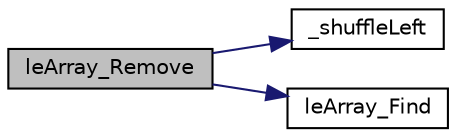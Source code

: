 digraph "leArray_Remove"
{
 // LATEX_PDF_SIZE
  edge [fontname="Helvetica",fontsize="10",labelfontname="Helvetica",labelfontsize="10"];
  node [fontname="Helvetica",fontsize="10",shape=record];
  rankdir="LR";
  Node1 [label="leArray_Remove",height=0.2,width=0.4,color="black", fillcolor="grey75", style="filled", fontcolor="black",tooltip=" "];
  Node1 -> Node2 [color="midnightblue",fontsize="10",style="solid",fontname="Helvetica"];
  Node2 [label="_shuffleLeft",height=0.2,width=0.4,color="black", fillcolor="white", style="filled",URL="$legato__array_8c.html#ae46fbd137193ca7c88469b217cbf8305",tooltip=" "];
  Node1 -> Node3 [color="midnightblue",fontsize="10",style="solid",fontname="Helvetica"];
  Node3 [label="leArray_Find",height=0.2,width=0.4,color="black", fillcolor="white", style="filled",URL="$legato__array_8c.html#a0ee4fb0056c8e95dd38ce68d33cf848b",tooltip=" "];
}
